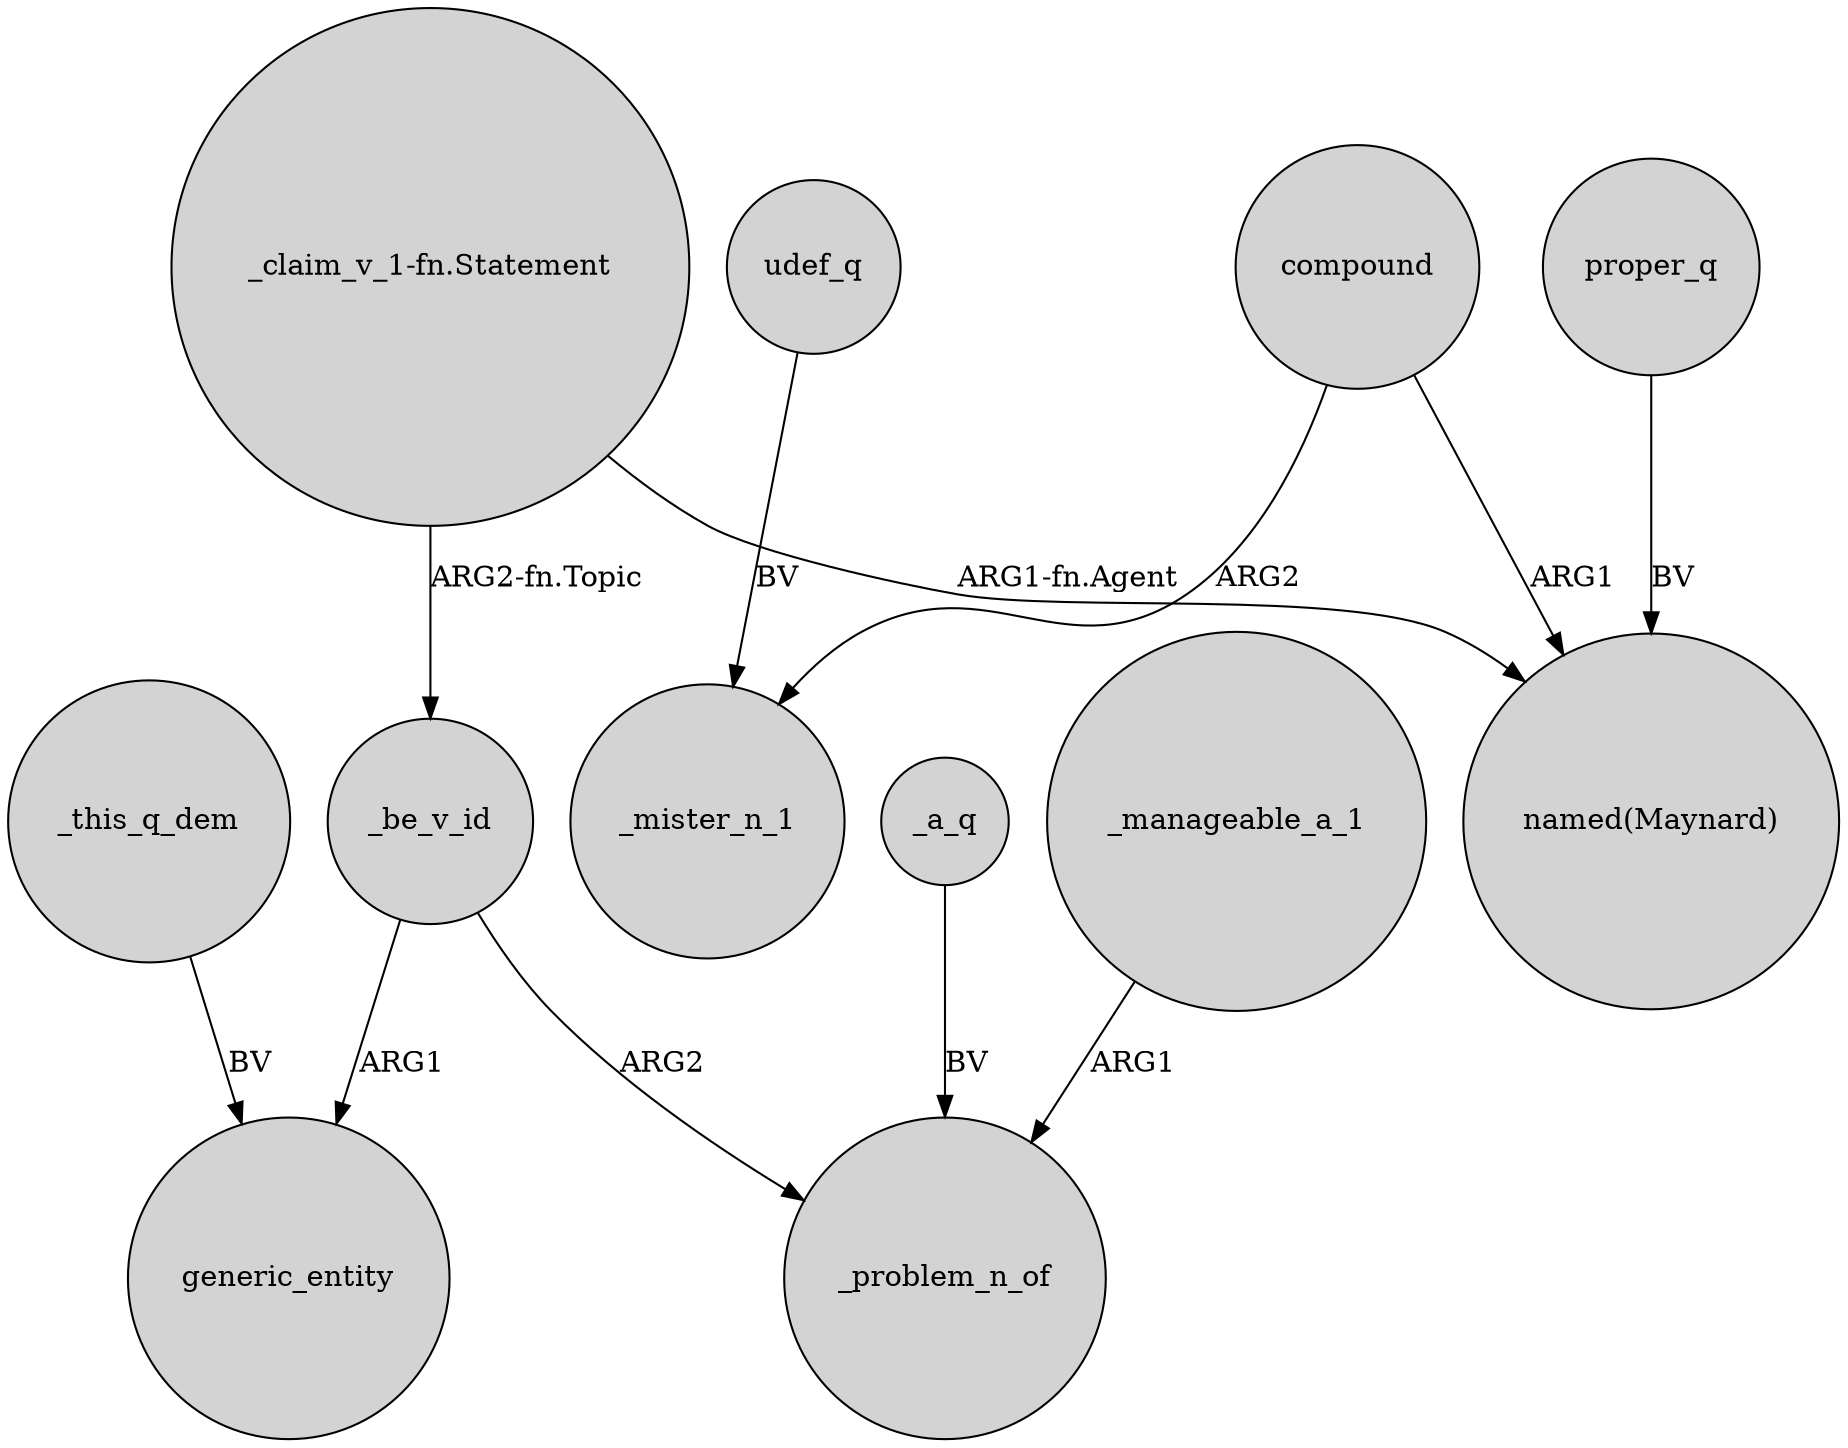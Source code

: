 digraph {
	node [shape=circle style=filled]
	compound -> "named(Maynard)" [label=ARG1]
	udef_q -> _mister_n_1 [label=BV]
	_this_q_dem -> generic_entity [label=BV]
	_be_v_id -> generic_entity [label=ARG1]
	"_claim_v_1-fn.Statement" -> _be_v_id [label="ARG2-fn.Topic"]
	"_claim_v_1-fn.Statement" -> "named(Maynard)" [label="ARG1-fn.Agent"]
	_manageable_a_1 -> _problem_n_of [label=ARG1]
	_be_v_id -> _problem_n_of [label=ARG2]
	compound -> _mister_n_1 [label=ARG2]
	proper_q -> "named(Maynard)" [label=BV]
	_a_q -> _problem_n_of [label=BV]
}
